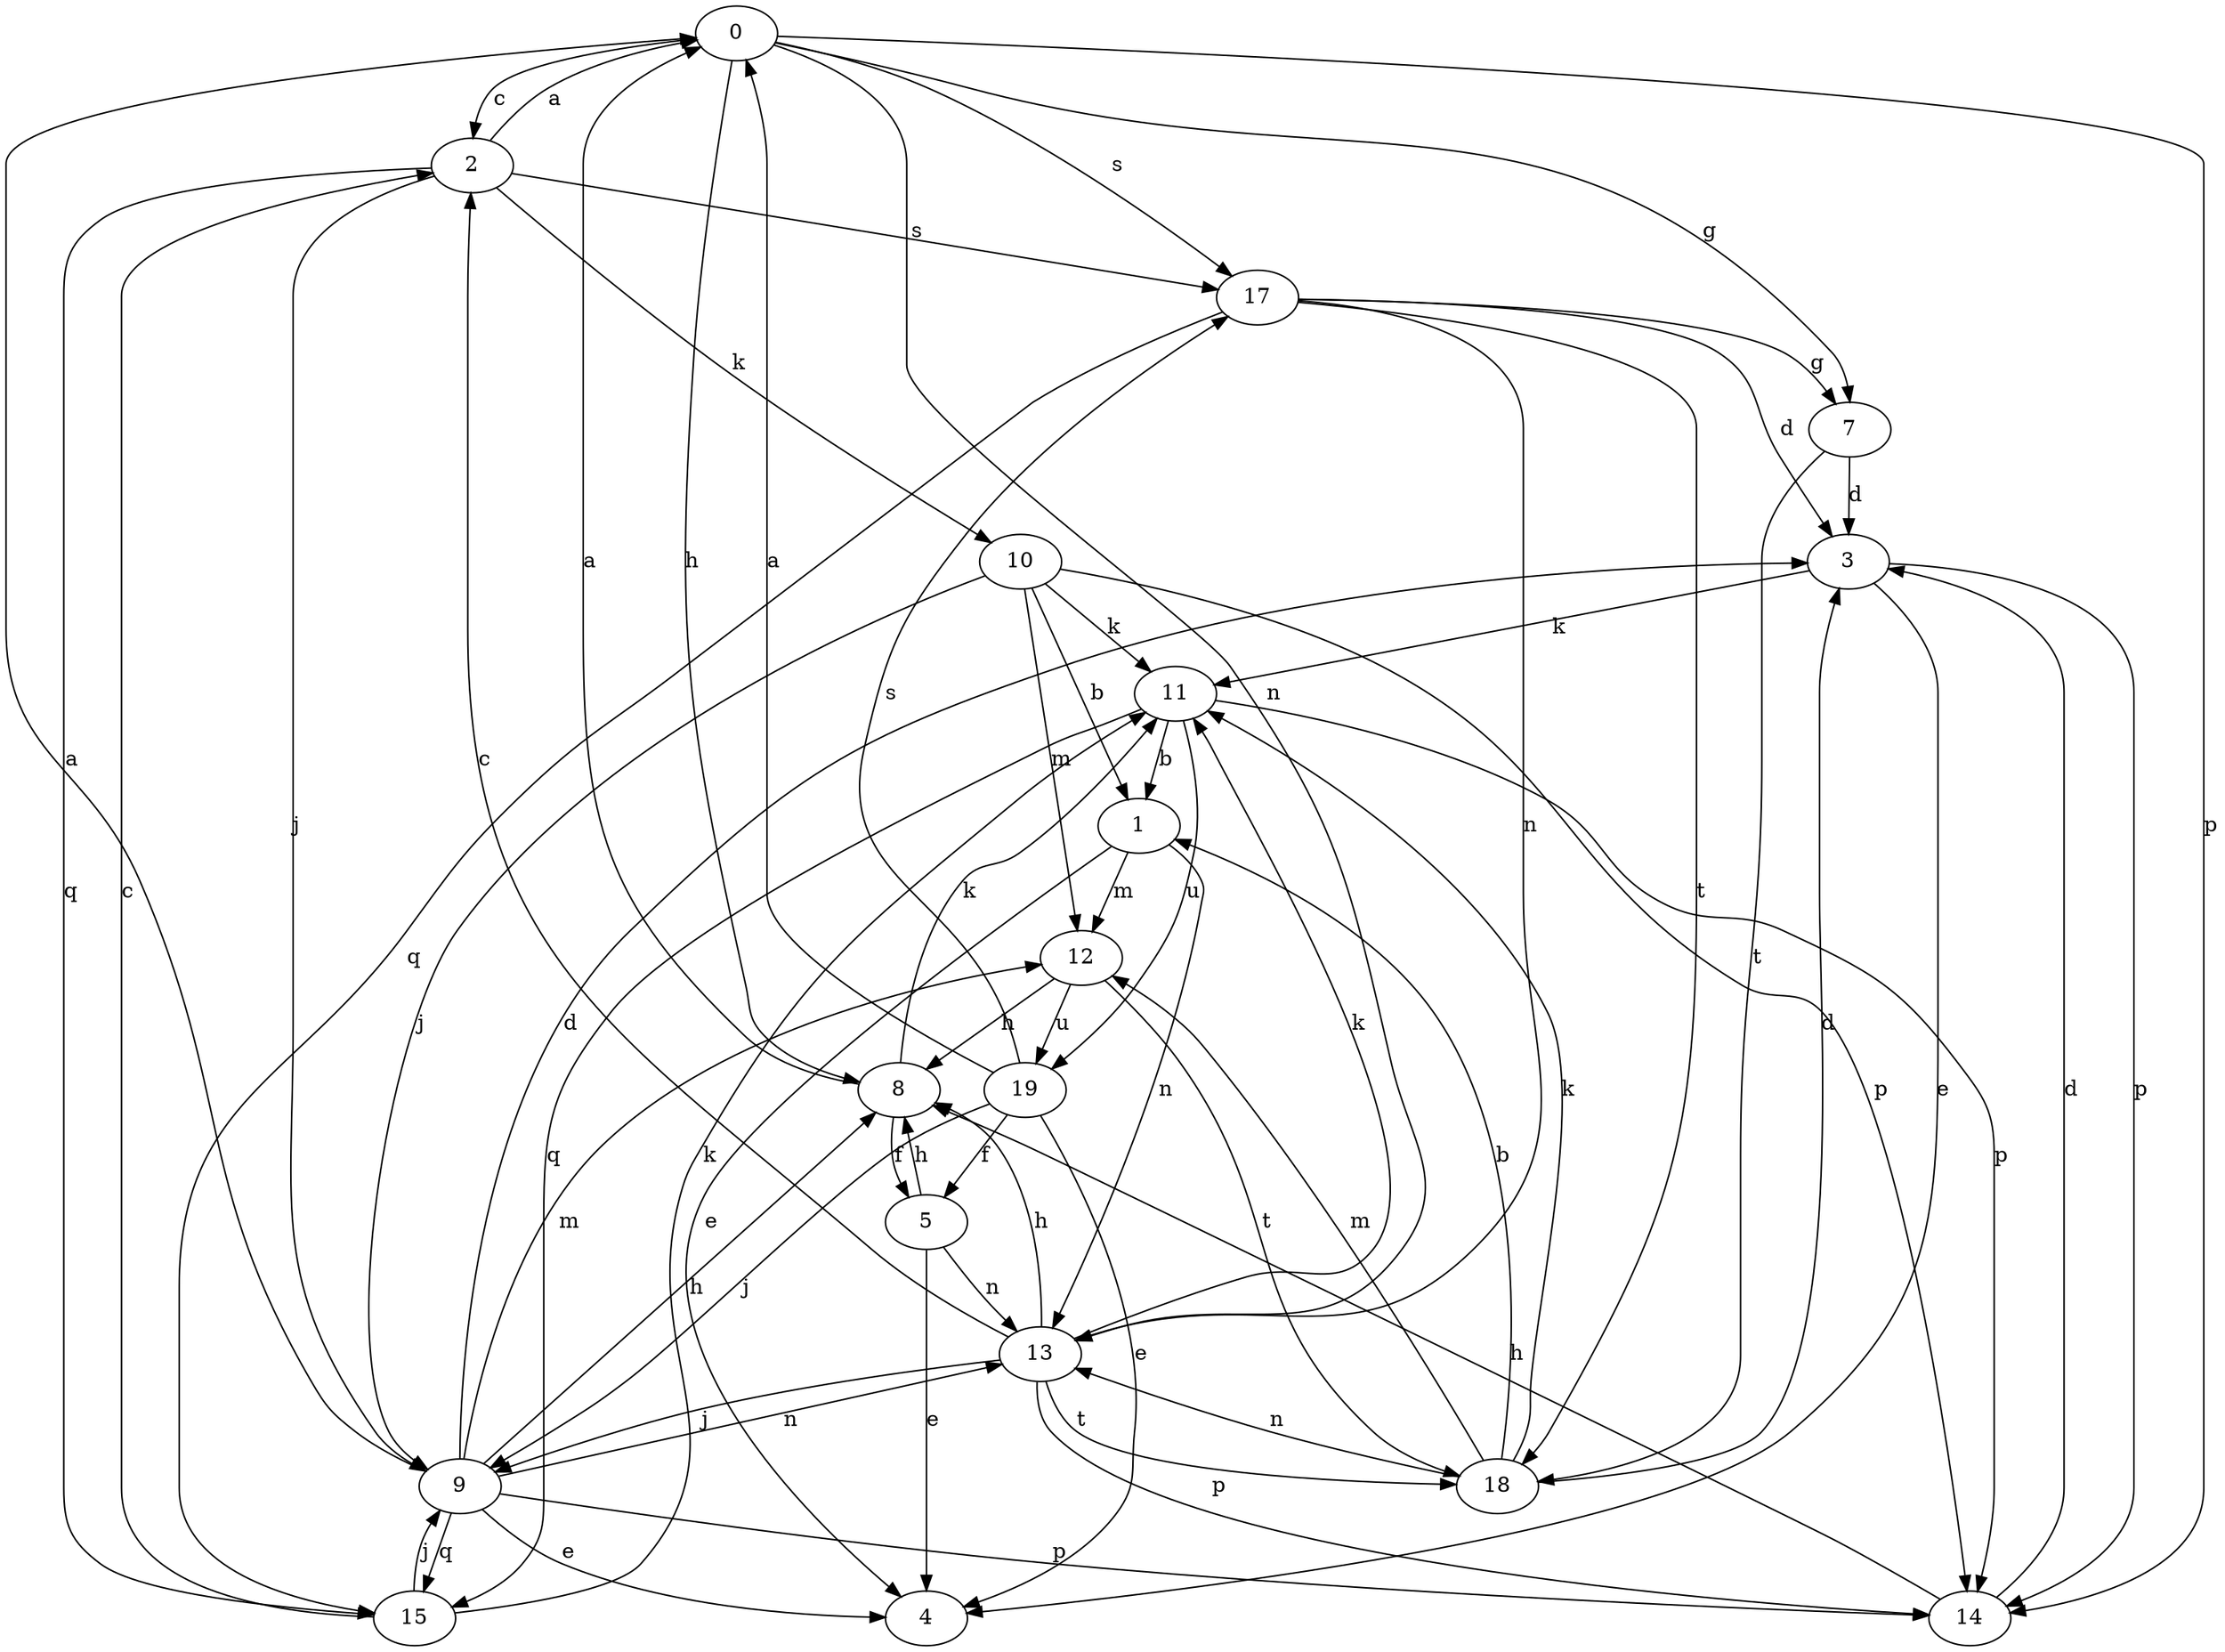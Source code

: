 strict digraph  {
0;
1;
2;
3;
4;
5;
7;
8;
9;
10;
11;
12;
13;
14;
15;
17;
18;
19;
0 -> 2  [label=c];
0 -> 7  [label=g];
0 -> 8  [label=h];
0 -> 13  [label=n];
0 -> 14  [label=p];
0 -> 17  [label=s];
1 -> 4  [label=e];
1 -> 12  [label=m];
1 -> 13  [label=n];
2 -> 0  [label=a];
2 -> 9  [label=j];
2 -> 10  [label=k];
2 -> 15  [label=q];
2 -> 17  [label=s];
3 -> 4  [label=e];
3 -> 11  [label=k];
3 -> 14  [label=p];
5 -> 4  [label=e];
5 -> 8  [label=h];
5 -> 13  [label=n];
7 -> 3  [label=d];
7 -> 18  [label=t];
8 -> 0  [label=a];
8 -> 5  [label=f];
8 -> 11  [label=k];
9 -> 0  [label=a];
9 -> 3  [label=d];
9 -> 4  [label=e];
9 -> 8  [label=h];
9 -> 12  [label=m];
9 -> 13  [label=n];
9 -> 14  [label=p];
9 -> 15  [label=q];
10 -> 1  [label=b];
10 -> 9  [label=j];
10 -> 11  [label=k];
10 -> 12  [label=m];
10 -> 14  [label=p];
11 -> 1  [label=b];
11 -> 14  [label=p];
11 -> 15  [label=q];
11 -> 19  [label=u];
12 -> 8  [label=h];
12 -> 18  [label=t];
12 -> 19  [label=u];
13 -> 2  [label=c];
13 -> 8  [label=h];
13 -> 9  [label=j];
13 -> 11  [label=k];
13 -> 14  [label=p];
13 -> 18  [label=t];
14 -> 3  [label=d];
14 -> 8  [label=h];
15 -> 2  [label=c];
15 -> 9  [label=j];
15 -> 11  [label=k];
17 -> 3  [label=d];
17 -> 7  [label=g];
17 -> 13  [label=n];
17 -> 15  [label=q];
17 -> 18  [label=t];
18 -> 1  [label=b];
18 -> 3  [label=d];
18 -> 11  [label=k];
18 -> 12  [label=m];
18 -> 13  [label=n];
19 -> 0  [label=a];
19 -> 4  [label=e];
19 -> 5  [label=f];
19 -> 9  [label=j];
19 -> 17  [label=s];
}
